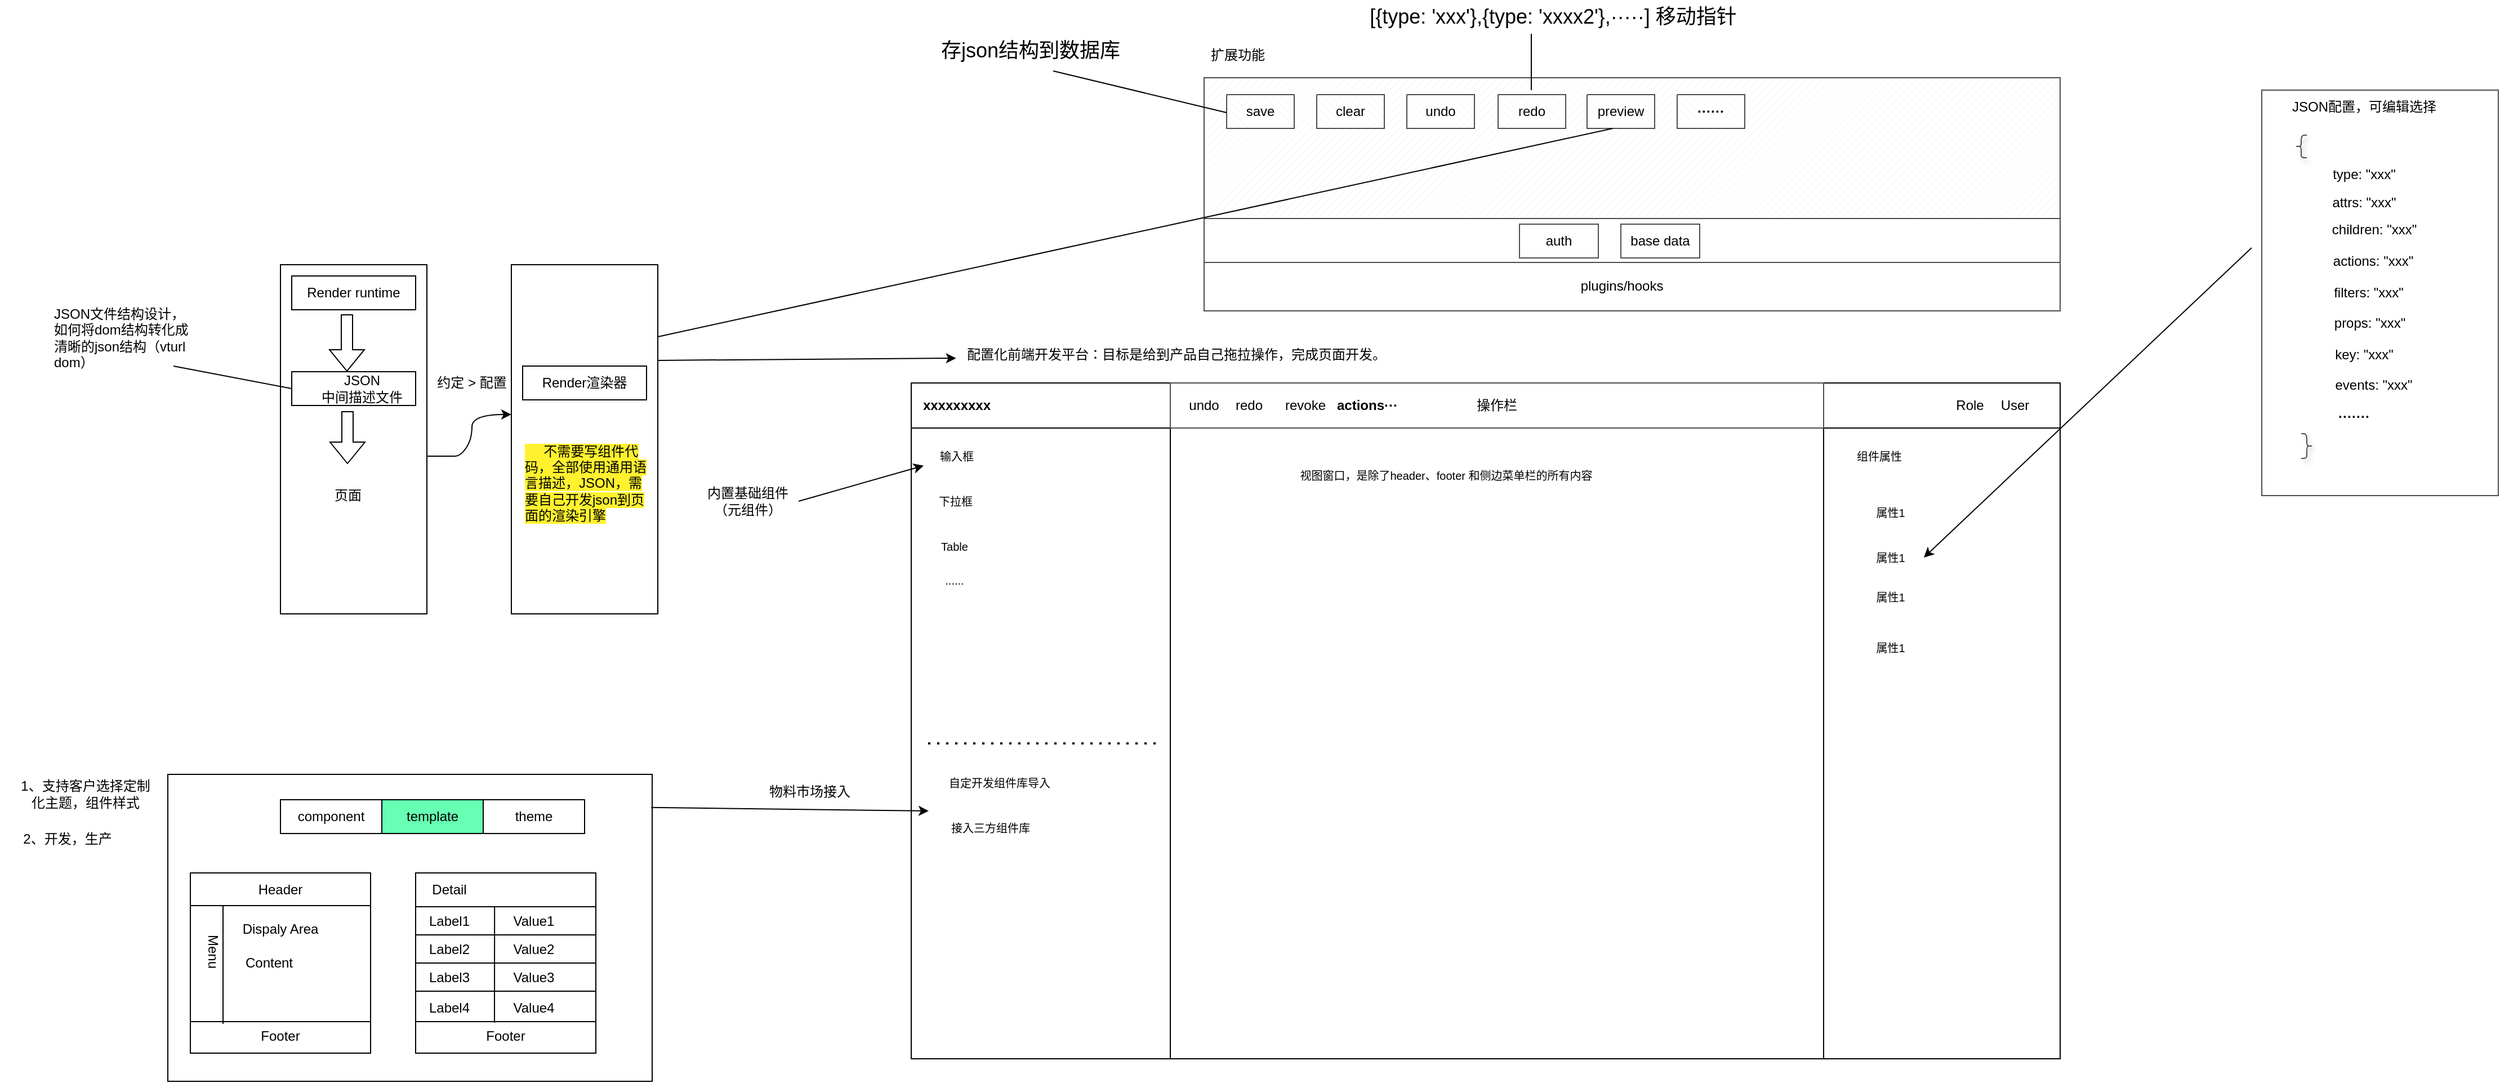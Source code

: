 <mxfile version="16.0.3" type="github">
  <diagram id="rx1oDeuhlW_kaDRLecYM" name="Page-1">
    <mxGraphModel dx="2249" dy="762" grid="1" gridSize="10" guides="1" tooltips="1" connect="1" arrows="1" fold="1" page="1" pageScale="1" pageWidth="827" pageHeight="1169" math="0" shadow="0">
      <root>
        <mxCell id="0" />
        <mxCell id="1" parent="0" />
        <mxCell id="uHuRW-FFPJboJH1VIYBR-19" value="" style="rounded=0;whiteSpace=wrap;html=1;fillColor=#FFFFFF;" vertex="1" parent="1">
          <mxGeometry x="-10" y="727.5" width="430" height="272.5" as="geometry" />
        </mxCell>
        <mxCell id="u4IvgcetQXjWhXc85SeZ-1" value="配置化前端开发平台：目标是给到产品自己拖拉操作，完成页面开发。" style="text;html=1;resizable=0;autosize=1;align=center;verticalAlign=middle;points=[];fillColor=none;strokeColor=none;rounded=0;" parent="1" vertex="1">
          <mxGeometry x="690" y="345" width="390" height="20" as="geometry" />
        </mxCell>
        <mxCell id="u4IvgcetQXjWhXc85SeZ-4" value="" style="rounded=0;whiteSpace=wrap;html=1;" parent="1" vertex="1">
          <mxGeometry x="650" y="380" width="1020" height="600" as="geometry" />
        </mxCell>
        <mxCell id="u4IvgcetQXjWhXc85SeZ-5" value="" style="rounded=0;whiteSpace=wrap;html=1;" parent="1" vertex="1">
          <mxGeometry x="650" y="420" width="230" height="560" as="geometry" />
        </mxCell>
        <mxCell id="u4IvgcetQXjWhXc85SeZ-6" value="" style="rounded=0;whiteSpace=wrap;html=1;" parent="1" vertex="1">
          <mxGeometry x="1460" y="420" width="210" height="560" as="geometry" />
        </mxCell>
        <mxCell id="u4IvgcetQXjWhXc85SeZ-8" value="&lt;b&gt;xxxxxxxxx&lt;/b&gt;" style="text;html=1;strokeColor=none;fillColor=none;align=center;verticalAlign=middle;whiteSpace=wrap;rounded=0;" parent="1" vertex="1">
          <mxGeometry x="652.25" y="390" width="76.5" height="20" as="geometry" />
        </mxCell>
        <mxCell id="u4IvgcetQXjWhXc85SeZ-9" value="&lt;font style=&quot;font-size: 10px&quot;&gt;输入框&lt;/font&gt;" style="text;html=1;strokeColor=none;fillColor=none;align=center;verticalAlign=middle;whiteSpace=wrap;rounded=0;" parent="1" vertex="1">
          <mxGeometry x="661" y="430" width="59" height="30" as="geometry" />
        </mxCell>
        <mxCell id="u4IvgcetQXjWhXc85SeZ-11" value="&lt;font style=&quot;font-size: 10px&quot;&gt;下拉框&lt;/font&gt;" style="text;html=1;strokeColor=none;fillColor=none;align=center;verticalAlign=middle;whiteSpace=wrap;rounded=0;" parent="1" vertex="1">
          <mxGeometry x="660" y="470" width="59" height="30" as="geometry" />
        </mxCell>
        <mxCell id="u4IvgcetQXjWhXc85SeZ-13" value="&lt;font style=&quot;font-size: 10px&quot;&gt;Table&lt;/font&gt;" style="text;html=1;strokeColor=none;fillColor=none;align=center;verticalAlign=middle;whiteSpace=wrap;rounded=0;" parent="1" vertex="1">
          <mxGeometry x="659" y="510" width="59" height="30" as="geometry" />
        </mxCell>
        <mxCell id="u4IvgcetQXjWhXc85SeZ-14" value="&lt;font style=&quot;font-size: 10px&quot;&gt;......&lt;/font&gt;" style="text;html=1;strokeColor=none;fillColor=none;align=center;verticalAlign=middle;whiteSpace=wrap;rounded=0;" parent="1" vertex="1">
          <mxGeometry x="659" y="540" width="59" height="30" as="geometry" />
        </mxCell>
        <mxCell id="u4IvgcetQXjWhXc85SeZ-15" value="&lt;span style=&quot;font-size: 10px&quot;&gt;组件属性&lt;/span&gt;" style="text;html=1;strokeColor=none;fillColor=none;align=center;verticalAlign=middle;whiteSpace=wrap;rounded=0;" parent="1" vertex="1">
          <mxGeometry x="1480" y="430" width="59" height="30" as="geometry" />
        </mxCell>
        <mxCell id="u4IvgcetQXjWhXc85SeZ-16" value="&lt;span style=&quot;font-size: 10px&quot;&gt;属性1&lt;/span&gt;" style="text;html=1;strokeColor=none;fillColor=none;align=center;verticalAlign=middle;whiteSpace=wrap;rounded=0;" parent="1" vertex="1">
          <mxGeometry x="1490" y="480" width="59" height="30" as="geometry" />
        </mxCell>
        <mxCell id="u4IvgcetQXjWhXc85SeZ-17" value="&lt;span style=&quot;font-size: 10px&quot;&gt;属性1&lt;/span&gt;" style="text;html=1;strokeColor=none;fillColor=none;align=center;verticalAlign=middle;whiteSpace=wrap;rounded=0;" parent="1" vertex="1">
          <mxGeometry x="1490" y="520" width="59" height="30" as="geometry" />
        </mxCell>
        <mxCell id="u4IvgcetQXjWhXc85SeZ-18" value="&lt;span style=&quot;font-size: 10px&quot;&gt;属性1&lt;/span&gt;" style="text;html=1;strokeColor=none;fillColor=none;align=center;verticalAlign=middle;whiteSpace=wrap;rounded=0;" parent="1" vertex="1">
          <mxGeometry x="1490" y="555" width="59" height="30" as="geometry" />
        </mxCell>
        <mxCell id="u4IvgcetQXjWhXc85SeZ-19" value="&lt;span style=&quot;font-size: 10px&quot;&gt;属性1&lt;/span&gt;" style="text;html=1;strokeColor=none;fillColor=none;align=center;verticalAlign=middle;whiteSpace=wrap;rounded=0;" parent="1" vertex="1">
          <mxGeometry x="1490" y="600" width="59" height="30" as="geometry" />
        </mxCell>
        <mxCell id="u4IvgcetQXjWhXc85SeZ-20" value="&lt;span style=&quot;font-size: 10px&quot;&gt;视图窗口，是除了header、footer 和侧边菜单栏的所有内容&lt;br&gt;&lt;/span&gt;" style="text;html=1;strokeColor=none;fillColor=none;align=center;verticalAlign=middle;whiteSpace=wrap;rounded=0;" parent="1" vertex="1">
          <mxGeometry x="960" y="447" width="330" height="30" as="geometry" />
        </mxCell>
        <mxCell id="uHuRW-FFPJboJH1VIYBR-1" value="内置基础组件（元组件）" style="text;html=1;strokeColor=none;fillColor=none;align=center;verticalAlign=middle;whiteSpace=wrap;rounded=0;" vertex="1" parent="1">
          <mxGeometry x="460" y="470" width="90" height="30" as="geometry" />
        </mxCell>
        <mxCell id="uHuRW-FFPJboJH1VIYBR-3" value="" style="endArrow=classic;html=1;rounded=0;exitX=1;exitY=0.5;exitDx=0;exitDy=0;" edge="1" parent="1" source="uHuRW-FFPJboJH1VIYBR-1" target="u4IvgcetQXjWhXc85SeZ-9">
          <mxGeometry width="50" height="50" relative="1" as="geometry">
            <mxPoint x="560" y="400" as="sourcePoint" />
            <mxPoint x="670" y="470" as="targetPoint" />
          </mxGeometry>
        </mxCell>
        <mxCell id="uHuRW-FFPJboJH1VIYBR-6" value="" style="endArrow=classic;html=1;rounded=0;entryX=0;entryY=0;entryDx=0;entryDy=0;exitX=0.998;exitY=0.108;exitDx=0;exitDy=0;exitPerimeter=0;" edge="1" parent="1" source="uHuRW-FFPJboJH1VIYBR-19" target="uHuRW-FFPJboJH1VIYBR-10">
          <mxGeometry width="50" height="50" relative="1" as="geometry">
            <mxPoint x="470" y="760" as="sourcePoint" />
            <mxPoint x="580" y="790" as="targetPoint" />
          </mxGeometry>
        </mxCell>
        <mxCell id="uHuRW-FFPJboJH1VIYBR-7" value="&lt;span style=&quot;font-size: 10px&quot;&gt;自定开发组件库导入&lt;/span&gt;" style="text;html=1;strokeColor=none;fillColor=none;align=center;verticalAlign=middle;whiteSpace=wrap;rounded=0;" vertex="1" parent="1">
          <mxGeometry x="665.5" y="720" width="124.5" height="30" as="geometry" />
        </mxCell>
        <mxCell id="uHuRW-FFPJboJH1VIYBR-8" value="" style="endArrow=none;dashed=1;html=1;dashPattern=1 3;strokeWidth=2;rounded=0;" edge="1" parent="1">
          <mxGeometry width="50" height="50" relative="1" as="geometry">
            <mxPoint x="665" y="700" as="sourcePoint" />
            <mxPoint x="870" y="700" as="targetPoint" />
          </mxGeometry>
        </mxCell>
        <mxCell id="uHuRW-FFPJboJH1VIYBR-10" value="&lt;span style=&quot;font-size: 10px&quot;&gt;接入三方组件库&lt;/span&gt;" style="text;html=1;strokeColor=none;fillColor=none;align=center;verticalAlign=middle;whiteSpace=wrap;rounded=0;" vertex="1" parent="1">
          <mxGeometry x="665.5" y="760" width="109" height="30" as="geometry" />
        </mxCell>
        <mxCell id="uHuRW-FFPJboJH1VIYBR-11" value="物料市场接入" style="text;html=1;strokeColor=none;fillColor=none;align=center;verticalAlign=middle;whiteSpace=wrap;rounded=0;rotation=0;" vertex="1" parent="1">
          <mxGeometry x="520" y="727.5" width="80" height="30" as="geometry" />
        </mxCell>
        <mxCell id="uHuRW-FFPJboJH1VIYBR-14" value="1、支持客户选择定制化主题，组件样式" style="text;html=1;strokeColor=none;fillColor=none;align=center;verticalAlign=middle;whiteSpace=wrap;rounded=0;" vertex="1" parent="1">
          <mxGeometry x="-143" y="730" width="120" height="30" as="geometry" />
        </mxCell>
        <mxCell id="uHuRW-FFPJboJH1VIYBR-15" value="component" style="rounded=0;whiteSpace=wrap;html=1;" vertex="1" parent="1">
          <mxGeometry x="90" y="750" width="90" height="30" as="geometry" />
        </mxCell>
        <mxCell id="uHuRW-FFPJboJH1VIYBR-16" value="template" style="rounded=0;whiteSpace=wrap;html=1;fillColor=#66FFB3;" vertex="1" parent="1">
          <mxGeometry x="180" y="750" width="90" height="30" as="geometry" />
        </mxCell>
        <mxCell id="uHuRW-FFPJboJH1VIYBR-17" value="theme" style="rounded=0;whiteSpace=wrap;html=1;" vertex="1" parent="1">
          <mxGeometry x="270" y="750" width="90" height="30" as="geometry" />
        </mxCell>
        <mxCell id="uHuRW-FFPJboJH1VIYBR-18" value="" style="whiteSpace=wrap;html=1;aspect=fixed;fillColor=#FFFFFF;" vertex="1" parent="1">
          <mxGeometry x="10" y="815" width="160" height="160" as="geometry" />
        </mxCell>
        <mxCell id="uHuRW-FFPJboJH1VIYBR-20" value="Header" style="text;html=1;strokeColor=none;fillColor=none;align=center;verticalAlign=middle;whiteSpace=wrap;rounded=0;" vertex="1" parent="1">
          <mxGeometry x="60" y="815" width="60" height="30" as="geometry" />
        </mxCell>
        <mxCell id="uHuRW-FFPJboJH1VIYBR-21" value="Footer" style="text;html=1;strokeColor=none;fillColor=none;align=center;verticalAlign=middle;whiteSpace=wrap;rounded=0;" vertex="1" parent="1">
          <mxGeometry x="60" y="945" width="60" height="30" as="geometry" />
        </mxCell>
        <mxCell id="uHuRW-FFPJboJH1VIYBR-23" value="" style="endArrow=none;html=1;rounded=0;" edge="1" parent="1">
          <mxGeometry width="50" height="50" relative="1" as="geometry">
            <mxPoint x="10" y="844" as="sourcePoint" />
            <mxPoint x="170" y="844" as="targetPoint" />
            <Array as="points">
              <mxPoint x="170" y="844" />
            </Array>
          </mxGeometry>
        </mxCell>
        <mxCell id="uHuRW-FFPJboJH1VIYBR-24" value="" style="endArrow=none;html=1;rounded=0;" edge="1" parent="1">
          <mxGeometry width="50" height="50" relative="1" as="geometry">
            <mxPoint x="10" y="947" as="sourcePoint" />
            <mxPoint x="170" y="947" as="targetPoint" />
            <Array as="points">
              <mxPoint x="170" y="947" />
            </Array>
          </mxGeometry>
        </mxCell>
        <mxCell id="uHuRW-FFPJboJH1VIYBR-26" value="" style="endArrow=none;html=1;rounded=0;" edge="1" parent="1">
          <mxGeometry width="50" height="50" relative="1" as="geometry">
            <mxPoint x="39" y="949" as="sourcePoint" />
            <mxPoint x="39" y="949" as="targetPoint" />
            <Array as="points">
              <mxPoint x="39" y="844" />
            </Array>
          </mxGeometry>
        </mxCell>
        <mxCell id="uHuRW-FFPJboJH1VIYBR-27" value="Menu" style="text;html=1;strokeColor=none;fillColor=none;align=center;verticalAlign=middle;whiteSpace=wrap;rounded=0;rotation=90;" vertex="1" parent="1">
          <mxGeometry y="870" width="60" height="30" as="geometry" />
        </mxCell>
        <mxCell id="uHuRW-FFPJboJH1VIYBR-28" value="Dispaly Area" style="text;html=1;strokeColor=none;fillColor=none;align=center;verticalAlign=middle;whiteSpace=wrap;rounded=0;" vertex="1" parent="1">
          <mxGeometry x="50" y="850" width="80" height="30" as="geometry" />
        </mxCell>
        <mxCell id="uHuRW-FFPJboJH1VIYBR-29" value="Content&lt;br&gt;" style="text;html=1;strokeColor=none;fillColor=none;align=center;verticalAlign=middle;whiteSpace=wrap;rounded=0;" vertex="1" parent="1">
          <mxGeometry x="50" y="880" width="60" height="30" as="geometry" />
        </mxCell>
        <mxCell id="uHuRW-FFPJboJH1VIYBR-39" value="" style="whiteSpace=wrap;html=1;aspect=fixed;fillColor=#FFFFFF;" vertex="1" parent="1">
          <mxGeometry x="210" y="815" width="160" height="160" as="geometry" />
        </mxCell>
        <mxCell id="uHuRW-FFPJboJH1VIYBR-40" value="Detail" style="text;html=1;strokeColor=none;fillColor=none;align=center;verticalAlign=middle;whiteSpace=wrap;rounded=0;" vertex="1" parent="1">
          <mxGeometry x="210" y="815" width="60" height="30" as="geometry" />
        </mxCell>
        <mxCell id="uHuRW-FFPJboJH1VIYBR-41" value="Footer" style="text;html=1;strokeColor=none;fillColor=none;align=center;verticalAlign=middle;whiteSpace=wrap;rounded=0;" vertex="1" parent="1">
          <mxGeometry x="260" y="945" width="60" height="30" as="geometry" />
        </mxCell>
        <mxCell id="uHuRW-FFPJboJH1VIYBR-43" value="" style="endArrow=none;html=1;rounded=0;" edge="1" parent="1">
          <mxGeometry width="50" height="50" relative="1" as="geometry">
            <mxPoint x="210" y="947" as="sourcePoint" />
            <mxPoint x="370" y="947" as="targetPoint" />
            <Array as="points">
              <mxPoint x="370" y="947" />
            </Array>
          </mxGeometry>
        </mxCell>
        <mxCell id="uHuRW-FFPJboJH1VIYBR-48" value="" style="rounded=0;whiteSpace=wrap;html=1;fillColor=#FFFFFF;" vertex="1" parent="1">
          <mxGeometry x="210" y="845" width="160" height="25" as="geometry" />
        </mxCell>
        <mxCell id="uHuRW-FFPJboJH1VIYBR-49" value="" style="rounded=0;whiteSpace=wrap;html=1;fillColor=#FFFFFF;" vertex="1" parent="1">
          <mxGeometry x="210" y="870" width="160" height="25" as="geometry" />
        </mxCell>
        <mxCell id="uHuRW-FFPJboJH1VIYBR-50" value="" style="rounded=0;whiteSpace=wrap;html=1;fillColor=#FFFFFF;" vertex="1" parent="1">
          <mxGeometry x="210" y="895" width="160" height="25" as="geometry" />
        </mxCell>
        <mxCell id="uHuRW-FFPJboJH1VIYBR-51" value="" style="endArrow=none;html=1;rounded=0;entryX=0.438;entryY=0.08;entryDx=0;entryDy=0;entryPerimeter=0;" edge="1" parent="1">
          <mxGeometry width="50" height="50" relative="1" as="geometry">
            <mxPoint x="280" y="948" as="sourcePoint" />
            <mxPoint x="280.08" y="845" as="targetPoint" />
          </mxGeometry>
        </mxCell>
        <mxCell id="uHuRW-FFPJboJH1VIYBR-52" value="Label1" style="text;html=1;strokeColor=none;fillColor=none;align=center;verticalAlign=middle;whiteSpace=wrap;rounded=0;" vertex="1" parent="1">
          <mxGeometry x="210" y="842.5" width="60" height="30" as="geometry" />
        </mxCell>
        <mxCell id="uHuRW-FFPJboJH1VIYBR-54" value="Label3" style="text;html=1;strokeColor=none;fillColor=none;align=center;verticalAlign=middle;whiteSpace=wrap;rounded=0;" vertex="1" parent="1">
          <mxGeometry x="210" y="892.5" width="60" height="30" as="geometry" />
        </mxCell>
        <mxCell id="uHuRW-FFPJboJH1VIYBR-55" value="Label4" style="text;html=1;strokeColor=none;fillColor=none;align=center;verticalAlign=middle;whiteSpace=wrap;rounded=0;" vertex="1" parent="1">
          <mxGeometry x="210" y="920" width="60" height="30" as="geometry" />
        </mxCell>
        <mxCell id="uHuRW-FFPJboJH1VIYBR-56" value="Label2" style="text;html=1;strokeColor=none;fillColor=none;align=center;verticalAlign=middle;whiteSpace=wrap;rounded=0;" vertex="1" parent="1">
          <mxGeometry x="210" y="867.5" width="60" height="30" as="geometry" />
        </mxCell>
        <mxCell id="uHuRW-FFPJboJH1VIYBR-57" value="Value1" style="text;html=1;strokeColor=none;fillColor=none;align=center;verticalAlign=middle;whiteSpace=wrap;rounded=0;" vertex="1" parent="1">
          <mxGeometry x="285" y="842.5" width="60" height="30" as="geometry" />
        </mxCell>
        <mxCell id="uHuRW-FFPJboJH1VIYBR-58" value="Value3" style="text;html=1;strokeColor=none;fillColor=none;align=center;verticalAlign=middle;whiteSpace=wrap;rounded=0;" vertex="1" parent="1">
          <mxGeometry x="285" y="892.5" width="60" height="30" as="geometry" />
        </mxCell>
        <mxCell id="uHuRW-FFPJboJH1VIYBR-59" value="Value4" style="text;html=1;strokeColor=none;fillColor=none;align=center;verticalAlign=middle;whiteSpace=wrap;rounded=0;" vertex="1" parent="1">
          <mxGeometry x="285" y="920" width="60" height="30" as="geometry" />
        </mxCell>
        <mxCell id="uHuRW-FFPJboJH1VIYBR-62" value="Value2" style="text;html=1;strokeColor=none;fillColor=none;align=center;verticalAlign=middle;whiteSpace=wrap;rounded=0;" vertex="1" parent="1">
          <mxGeometry x="285" y="867.5" width="60" height="30" as="geometry" />
        </mxCell>
        <mxCell id="uHuRW-FFPJboJH1VIYBR-63" value="2、开发，生产" style="text;html=1;strokeColor=none;fillColor=none;align=center;verticalAlign=middle;whiteSpace=wrap;rounded=0;" vertex="1" parent="1">
          <mxGeometry x="-159" y="770" width="120" height="30" as="geometry" />
        </mxCell>
        <mxCell id="uHuRW-FFPJboJH1VIYBR-64" value="" style="rounded=0;whiteSpace=wrap;html=1;fillColor=#FFFFFF;" vertex="1" parent="1">
          <mxGeometry x="90" y="275" width="130" height="310" as="geometry" />
        </mxCell>
        <mxCell id="uHuRW-FFPJboJH1VIYBR-67" value="" style="rounded=0;whiteSpace=wrap;html=1;fillColor=#FFFFFF;" vertex="1" parent="1">
          <mxGeometry x="100" y="285" width="110" height="30" as="geometry" />
        </mxCell>
        <mxCell id="uHuRW-FFPJboJH1VIYBR-68" value="Render runtime" style="text;html=1;strokeColor=none;fillColor=none;align=center;verticalAlign=middle;whiteSpace=wrap;rounded=0;" vertex="1" parent="1">
          <mxGeometry x="105" y="285" width="100" height="30" as="geometry" />
        </mxCell>
        <mxCell id="uHuRW-FFPJboJH1VIYBR-69" value="" style="rounded=0;whiteSpace=wrap;html=1;fillColor=#FFFFFF;" vertex="1" parent="1">
          <mxGeometry x="100" y="370" width="110" height="30" as="geometry" />
        </mxCell>
        <mxCell id="uHuRW-FFPJboJH1VIYBR-71" value="JSON&lt;br&gt;中间描述文件" style="text;html=1;strokeColor=none;fillColor=none;align=center;verticalAlign=middle;whiteSpace=wrap;rounded=0;" vertex="1" parent="1">
          <mxGeometry x="105" y="370" width="115" height="30" as="geometry" />
        </mxCell>
        <mxCell id="uHuRW-FFPJboJH1VIYBR-72" value="页面" style="text;html=1;strokeColor=none;fillColor=none;align=center;verticalAlign=middle;whiteSpace=wrap;rounded=0;" vertex="1" parent="1">
          <mxGeometry x="100" y="465" width="100" height="30" as="geometry" />
        </mxCell>
        <mxCell id="uHuRW-FFPJboJH1VIYBR-73" value="" style="shape=flexArrow;endArrow=classic;html=1;rounded=0;exitX=0.44;exitY=1.133;exitDx=0;exitDy=0;exitPerimeter=0;" edge="1" parent="1" source="uHuRW-FFPJboJH1VIYBR-68">
          <mxGeometry width="50" height="50" relative="1" as="geometry">
            <mxPoint x="490" y="565" as="sourcePoint" />
            <mxPoint x="149" y="370" as="targetPoint" />
          </mxGeometry>
        </mxCell>
        <mxCell id="uHuRW-FFPJboJH1VIYBR-74" value="" style="shape=flexArrow;endArrow=classic;html=1;rounded=0;exitX=0.44;exitY=1.133;exitDx=0;exitDy=0;exitPerimeter=0;entryX=0.44;entryY=-0.133;entryDx=0;entryDy=0;entryPerimeter=0;" edge="1" parent="1">
          <mxGeometry width="50" height="50" relative="1" as="geometry">
            <mxPoint x="149.5" y="405" as="sourcePoint" />
            <mxPoint x="149.5" y="452.02" as="targetPoint" />
          </mxGeometry>
        </mxCell>
        <mxCell id="uHuRW-FFPJboJH1VIYBR-75" value="" style="rounded=0;whiteSpace=wrap;html=1;fillColor=#FFFFFF;" vertex="1" parent="1">
          <mxGeometry x="295" y="275" width="130" height="310" as="geometry" />
        </mxCell>
        <mxCell id="uHuRW-FFPJboJH1VIYBR-76" value="" style="rounded=0;whiteSpace=wrap;html=1;fillColor=#FFFFFF;" vertex="1" parent="1">
          <mxGeometry x="305" y="365" width="110" height="30" as="geometry" />
        </mxCell>
        <mxCell id="uHuRW-FFPJboJH1VIYBR-77" value="Render渲染器" style="text;html=1;strokeColor=none;fillColor=none;align=center;verticalAlign=middle;whiteSpace=wrap;rounded=0;" vertex="1" parent="1">
          <mxGeometry x="310" y="365" width="100" height="30" as="geometry" />
        </mxCell>
        <mxCell id="uHuRW-FFPJboJH1VIYBR-85" value="" style="curved=1;endArrow=classic;html=1;rounded=0;entryX=0;entryY=0.429;entryDx=0;entryDy=0;entryPerimeter=0;" edge="1" parent="1" target="uHuRW-FFPJboJH1VIYBR-75">
          <mxGeometry width="50" height="50" relative="1" as="geometry">
            <mxPoint x="220" y="445" as="sourcePoint" />
            <mxPoint x="270" y="395" as="targetPoint" />
            <Array as="points">
              <mxPoint x="240" y="445" />
              <mxPoint x="250" y="445" />
              <mxPoint x="260" y="430" />
              <mxPoint x="260" y="408" />
            </Array>
          </mxGeometry>
        </mxCell>
        <mxCell id="uHuRW-FFPJboJH1VIYBR-89" value="&lt;span style=&quot;background-color: rgb(255 , 241 , 46)&quot;&gt;&amp;nbsp; &amp;nbsp; &amp;nbsp;不需要写组件代码，全部使用通用语言描述，JSON，需要自己开发json到页面的渲染引擎&lt;/span&gt;" style="text;html=1;strokeColor=none;fillColor=none;align=left;verticalAlign=middle;whiteSpace=wrap;rounded=0;" vertex="1" parent="1">
          <mxGeometry x="305" y="404" width="115" height="130" as="geometry" />
        </mxCell>
        <mxCell id="uHuRW-FFPJboJH1VIYBR-93" value="JSON文件结构设计，如何将dom结构转化成清晰的json结构（vturl dom）" style="text;html=1;strokeColor=none;fillColor=none;align=left;verticalAlign=middle;whiteSpace=wrap;rounded=0;labelBackgroundColor=#FFFFFF;" vertex="1" parent="1">
          <mxGeometry x="-113" y="300" width="123" height="80" as="geometry" />
        </mxCell>
        <mxCell id="uHuRW-FFPJboJH1VIYBR-94" value="" style="endArrow=none;html=1;rounded=0;entryX=0;entryY=0.5;entryDx=0;entryDy=0;" edge="1" parent="1">
          <mxGeometry width="50" height="50" relative="1" as="geometry">
            <mxPoint x="-5" y="365" as="sourcePoint" />
            <mxPoint x="100" y="385" as="targetPoint" />
          </mxGeometry>
        </mxCell>
        <mxCell id="uHuRW-FFPJboJH1VIYBR-95" value="约定 &amp;gt; 配置" style="text;html=1;strokeColor=none;fillColor=none;align=center;verticalAlign=middle;whiteSpace=wrap;rounded=0;labelBackgroundColor=#FFFFFF;" vertex="1" parent="1">
          <mxGeometry x="215" y="365" width="90" height="30" as="geometry" />
        </mxCell>
        <mxCell id="uHuRW-FFPJboJH1VIYBR-99" value="" style="rounded=0;whiteSpace=wrap;html=1;labelBackgroundColor=#FFFFFF;strokeColor=#4D4D4D;fillColor=#FFFFFF;" vertex="1" parent="1">
          <mxGeometry x="1849" y="120" width="210" height="360" as="geometry" />
        </mxCell>
        <mxCell id="uHuRW-FFPJboJH1VIYBR-100" value="JSON配置，可编辑选择" style="text;html=1;strokeColor=none;fillColor=none;align=center;verticalAlign=middle;whiteSpace=wrap;rounded=0;shadow=1;labelBackgroundColor=#FFFFFF;" vertex="1" parent="1">
          <mxGeometry x="1840" y="120" width="200" height="30" as="geometry" />
        </mxCell>
        <mxCell id="uHuRW-FFPJboJH1VIYBR-102" value="" style="shape=curlyBracket;whiteSpace=wrap;html=1;rounded=1;shadow=1;labelBackgroundColor=#FFFFFF;strokeColor=#4D4D4D;fillColor=#FFFFFF;" vertex="1" parent="1">
          <mxGeometry x="1879" y="160" width="10" height="20" as="geometry" />
        </mxCell>
        <mxCell id="uHuRW-FFPJboJH1VIYBR-107" value="type: &quot;xxx&quot;" style="text;html=1;strokeColor=none;fillColor=none;align=center;verticalAlign=middle;whiteSpace=wrap;rounded=0;shadow=1;labelBackgroundColor=#FFFFFF;" vertex="1" parent="1">
          <mxGeometry x="1910" y="180" width="60" height="30" as="geometry" />
        </mxCell>
        <mxCell id="uHuRW-FFPJboJH1VIYBR-110" value="attrs: &quot;xxx&quot;" style="text;html=1;strokeColor=none;fillColor=none;align=center;verticalAlign=middle;whiteSpace=wrap;rounded=0;shadow=1;labelBackgroundColor=#FFFFFF;" vertex="1" parent="1">
          <mxGeometry x="1910" y="205" width="60" height="30" as="geometry" />
        </mxCell>
        <mxCell id="uHuRW-FFPJboJH1VIYBR-111" value="children: &quot;xxx&quot;" style="text;html=1;strokeColor=none;fillColor=none;align=center;verticalAlign=middle;whiteSpace=wrap;rounded=0;shadow=1;labelBackgroundColor=#FFFFFF;" vertex="1" parent="1">
          <mxGeometry x="1909" y="229" width="80" height="30" as="geometry" />
        </mxCell>
        <mxCell id="uHuRW-FFPJboJH1VIYBR-112" value="actions: &quot;xxx&quot;" style="text;html=1;strokeColor=none;fillColor=none;align=center;verticalAlign=middle;whiteSpace=wrap;rounded=0;shadow=1;labelBackgroundColor=#FFFFFF;" vertex="1" parent="1">
          <mxGeometry x="1908" y="257" width="80" height="30" as="geometry" />
        </mxCell>
        <mxCell id="uHuRW-FFPJboJH1VIYBR-113" value="filters: &quot;xxx&quot;" style="text;html=1;strokeColor=none;fillColor=none;align=center;verticalAlign=middle;whiteSpace=wrap;rounded=0;shadow=1;labelBackgroundColor=#FFFFFF;" vertex="1" parent="1">
          <mxGeometry x="1909" y="285" width="70" height="30" as="geometry" />
        </mxCell>
        <mxCell id="uHuRW-FFPJboJH1VIYBR-114" value="props: &quot;xxx&quot;" style="text;html=1;strokeColor=none;fillColor=none;align=center;verticalAlign=middle;whiteSpace=wrap;rounded=0;shadow=1;labelBackgroundColor=#FFFFFF;" vertex="1" parent="1">
          <mxGeometry x="1910" y="312" width="70" height="30" as="geometry" />
        </mxCell>
        <mxCell id="uHuRW-FFPJboJH1VIYBR-115" value="key: &quot;xxx&quot;" style="text;html=1;strokeColor=none;fillColor=none;align=center;verticalAlign=middle;whiteSpace=wrap;rounded=0;shadow=1;labelBackgroundColor=#FFFFFF;" vertex="1" parent="1">
          <mxGeometry x="1905" y="340" width="70" height="30" as="geometry" />
        </mxCell>
        <mxCell id="uHuRW-FFPJboJH1VIYBR-116" value="events: &quot;xxx&quot;" style="text;html=1;strokeColor=none;fillColor=none;align=center;verticalAlign=middle;whiteSpace=wrap;rounded=0;shadow=1;labelBackgroundColor=#FFFFFF;" vertex="1" parent="1">
          <mxGeometry x="1911" y="367" width="75" height="30" as="geometry" />
        </mxCell>
        <mxCell id="uHuRW-FFPJboJH1VIYBR-117" value="" style="shape=curlyBracket;whiteSpace=wrap;html=1;rounded=1;flipH=1;shadow=1;labelBackgroundColor=#FFFFFF;strokeColor=#4D4D4D;fillColor=#FFFFFF;size=0.5;" vertex="1" parent="1">
          <mxGeometry x="1884" y="425" width="10" height="22" as="geometry" />
        </mxCell>
        <mxCell id="uHuRW-FFPJboJH1VIYBR-120" value="" style="endArrow=classic;html=1;rounded=0;entryX=-0.003;entryY=0.65;entryDx=0;entryDy=0;entryPerimeter=0;exitX=0.992;exitY=0.274;exitDx=0;exitDy=0;exitPerimeter=0;" edge="1" parent="1">
          <mxGeometry width="50" height="50" relative="1" as="geometry">
            <mxPoint x="424.96" y="359.94" as="sourcePoint" />
            <mxPoint x="689.83" y="358" as="targetPoint" />
          </mxGeometry>
        </mxCell>
        <mxCell id="uHuRW-FFPJboJH1VIYBR-121" value="&lt;b&gt;·······&lt;/b&gt;" style="text;html=1;strokeColor=none;fillColor=none;align=center;verticalAlign=middle;whiteSpace=wrap;rounded=0;shadow=1;labelBackgroundColor=#FFFFFF;" vertex="1" parent="1">
          <mxGeometry x="1908" y="395" width="46" height="30" as="geometry" />
        </mxCell>
        <mxCell id="uHuRW-FFPJboJH1VIYBR-122" value="" style="endArrow=classic;html=1;rounded=0;entryX=1;entryY=0.5;entryDx=0;entryDy=0;" edge="1" parent="1" target="u4IvgcetQXjWhXc85SeZ-17">
          <mxGeometry width="50" height="50" relative="1" as="geometry">
            <mxPoint x="1840" y="260" as="sourcePoint" />
            <mxPoint x="1820" y="390" as="targetPoint" />
          </mxGeometry>
        </mxCell>
        <mxCell id="uHuRW-FFPJboJH1VIYBR-123" value="" style="endArrow=none;html=1;rounded=0;exitX=1;exitY=0;exitDx=0;exitDy=0;entryX=0;entryY=0;entryDx=0;entryDy=0;" edge="1" parent="1" source="u4IvgcetQXjWhXc85SeZ-5" target="u4IvgcetQXjWhXc85SeZ-6">
          <mxGeometry width="50" height="50" relative="1" as="geometry">
            <mxPoint x="1090" y="640" as="sourcePoint" />
            <mxPoint x="1140" y="590" as="targetPoint" />
          </mxGeometry>
        </mxCell>
        <mxCell id="uHuRW-FFPJboJH1VIYBR-125" value="User" style="text;html=1;strokeColor=none;fillColor=none;align=center;verticalAlign=middle;whiteSpace=wrap;rounded=0;shadow=1;labelBackgroundColor=#FFFFFF;" vertex="1" parent="1">
          <mxGeometry x="1600" y="385" width="60" height="30" as="geometry" />
        </mxCell>
        <mxCell id="uHuRW-FFPJboJH1VIYBR-128" value="操作栏" style="rounded=0;whiteSpace=wrap;html=1;shadow=0;labelBackgroundColor=#FFFFFF;strokeColor=#4D4D4D;fillColor=#FFFFFF;" vertex="1" parent="1">
          <mxGeometry x="880" y="380" width="580" height="40" as="geometry" />
        </mxCell>
        <mxCell id="uHuRW-FFPJboJH1VIYBR-129" value="Role" style="text;html=1;strokeColor=none;fillColor=none;align=center;verticalAlign=middle;whiteSpace=wrap;rounded=0;shadow=1;labelBackgroundColor=#FFFFFF;" vertex="1" parent="1">
          <mxGeometry x="1560" y="385" width="60" height="30" as="geometry" />
        </mxCell>
        <mxCell id="uHuRW-FFPJboJH1VIYBR-130" value="undo" style="text;html=1;strokeColor=none;fillColor=none;align=center;verticalAlign=middle;whiteSpace=wrap;rounded=0;shadow=1;labelBackgroundColor=#FFFFFF;" vertex="1" parent="1">
          <mxGeometry x="880" y="385" width="60" height="30" as="geometry" />
        </mxCell>
        <mxCell id="uHuRW-FFPJboJH1VIYBR-131" value="redo" style="text;html=1;strokeColor=none;fillColor=none;align=center;verticalAlign=middle;whiteSpace=wrap;rounded=0;shadow=1;labelBackgroundColor=#FFFFFF;" vertex="1" parent="1">
          <mxGeometry x="920" y="385" width="60" height="30" as="geometry" />
        </mxCell>
        <mxCell id="uHuRW-FFPJboJH1VIYBR-133" value="revoke" style="text;html=1;strokeColor=none;fillColor=none;align=center;verticalAlign=middle;whiteSpace=wrap;rounded=0;shadow=1;labelBackgroundColor=#FFFFFF;" vertex="1" parent="1">
          <mxGeometry x="970" y="385" width="60" height="30" as="geometry" />
        </mxCell>
        <mxCell id="uHuRW-FFPJboJH1VIYBR-134" value="&lt;b&gt;actions···&lt;/b&gt;" style="text;html=1;strokeColor=none;fillColor=none;align=center;verticalAlign=middle;whiteSpace=wrap;rounded=0;" vertex="1" parent="1">
          <mxGeometry x="1040" y="390" width="30" height="20" as="geometry" />
        </mxCell>
        <mxCell id="uHuRW-FFPJboJH1VIYBR-137" value="" style="rounded=0;whiteSpace=wrap;html=1;shadow=0;labelBackgroundColor=#FFFFFF;strokeColor=#4D4D4D;fillColor=#FFFFFF;" vertex="1" parent="1">
          <mxGeometry x="910" y="109" width="760" height="207" as="geometry" />
        </mxCell>
        <mxCell id="uHuRW-FFPJboJH1VIYBR-138" value="扩展功能" style="text;html=1;strokeColor=none;fillColor=none;align=center;verticalAlign=middle;whiteSpace=wrap;rounded=0;shadow=0;labelBackgroundColor=#FFFFFF;" vertex="1" parent="1">
          <mxGeometry x="910" y="74" width="60" height="30" as="geometry" />
        </mxCell>
        <mxCell id="uHuRW-FFPJboJH1VIYBR-140" value="" style="rounded=0;whiteSpace=wrap;html=1;shadow=0;labelBackgroundColor=#FFFFFF;strokeColor=#4D4D4D;fillColor=#FFFFFF;" vertex="1" parent="1">
          <mxGeometry x="910" y="264" width="760" height="52" as="geometry" />
        </mxCell>
        <mxCell id="uHuRW-FFPJboJH1VIYBR-141" value="plugins/hooks" style="text;html=1;strokeColor=none;fillColor=none;align=center;verticalAlign=middle;whiteSpace=wrap;rounded=0;shadow=0;labelBackgroundColor=#FFFFFF;" vertex="1" parent="1">
          <mxGeometry x="1251" y="279" width="60" height="30" as="geometry" />
        </mxCell>
        <mxCell id="uHuRW-FFPJboJH1VIYBR-142" value="" style="rounded=0;whiteSpace=wrap;html=1;shadow=0;labelBackgroundColor=#FFFFFF;strokeColor=#4D4D4D;fillColor=#FFFFFF;" vertex="1" parent="1">
          <mxGeometry x="910" y="233" width="760" height="40" as="geometry" />
        </mxCell>
        <mxCell id="uHuRW-FFPJboJH1VIYBR-151" value="" style="rounded=0;whiteSpace=wrap;html=1;shadow=0;labelBackgroundColor=#FFFFFF;strokeColor=#4D4D4D;fillColor=#FFFFFF;" vertex="1" parent="1">
          <mxGeometry x="1190" y="239" width="70" height="30" as="geometry" />
        </mxCell>
        <mxCell id="uHuRW-FFPJboJH1VIYBR-152" value="auth" style="text;html=1;strokeColor=none;fillColor=none;align=center;verticalAlign=middle;whiteSpace=wrap;rounded=0;shadow=0;labelBackgroundColor=#FFFFFF;" vertex="1" parent="1">
          <mxGeometry x="1195" y="239" width="60" height="30" as="geometry" />
        </mxCell>
        <mxCell id="uHuRW-FFPJboJH1VIYBR-153" value="" style="rounded=0;whiteSpace=wrap;html=1;shadow=0;labelBackgroundColor=#FFFFFF;strokeColor=#4D4D4D;fillColor=#FFFFFF;" vertex="1" parent="1">
          <mxGeometry x="1280" y="239" width="70" height="30" as="geometry" />
        </mxCell>
        <mxCell id="uHuRW-FFPJboJH1VIYBR-154" value="base data" style="text;html=1;strokeColor=none;fillColor=none;align=center;verticalAlign=middle;whiteSpace=wrap;rounded=0;shadow=0;labelBackgroundColor=#FFFFFF;" vertex="1" parent="1">
          <mxGeometry x="1285" y="239" width="60" height="30" as="geometry" />
        </mxCell>
        <mxCell id="uHuRW-FFPJboJH1VIYBR-157" value="" style="verticalLabelPosition=bottom;verticalAlign=top;html=1;shape=mxgraph.basic.patternFillRect;fillStyle=diag;step=5;fillStrokeWidth=0.2;fillStrokeColor=#dddddd;shadow=0;labelBackgroundColor=#FFFFFF;strokeColor=#4D4D4D;fillColor=#FFFFFF;" vertex="1" parent="1">
          <mxGeometry x="910" y="109" width="760" height="125" as="geometry" />
        </mxCell>
        <mxCell id="uHuRW-FFPJboJH1VIYBR-159" value="" style="verticalLabelPosition=bottom;verticalAlign=top;html=1;shape=mxgraph.basic.patternFillRect;fillStyle=diagRev;step=5;fillStrokeWidth=0.2;fillStrokeColor=#dddddd;shadow=0;labelBackgroundColor=#FFFFFF;strokeColor=#4D4D4D;fillColor=#FFFFFF;" vertex="1" parent="1">
          <mxGeometry x="930" y="124" width="60" height="30" as="geometry" />
        </mxCell>
        <mxCell id="uHuRW-FFPJboJH1VIYBR-160" value="save" style="text;html=1;strokeColor=none;fillColor=none;align=center;verticalAlign=middle;whiteSpace=wrap;rounded=0;shadow=0;labelBackgroundColor=#FFFFFF;" vertex="1" parent="1">
          <mxGeometry x="930" y="124" width="60" height="30" as="geometry" />
        </mxCell>
        <mxCell id="uHuRW-FFPJboJH1VIYBR-167" value="" style="verticalLabelPosition=bottom;verticalAlign=top;html=1;shape=mxgraph.basic.patternFillRect;fillStyle=diagRev;step=5;fillStrokeWidth=0.2;fillStrokeColor=#dddddd;shadow=0;labelBackgroundColor=#FFFFFF;strokeColor=#4D4D4D;fillColor=#FFFFFF;" vertex="1" parent="1">
          <mxGeometry x="1010" y="124" width="60" height="30" as="geometry" />
        </mxCell>
        <mxCell id="uHuRW-FFPJboJH1VIYBR-168" value="clear" style="text;html=1;strokeColor=none;fillColor=none;align=center;verticalAlign=middle;whiteSpace=wrap;rounded=0;shadow=0;labelBackgroundColor=#FFFFFF;" vertex="1" parent="1">
          <mxGeometry x="1010" y="124" width="60" height="30" as="geometry" />
        </mxCell>
        <mxCell id="uHuRW-FFPJboJH1VIYBR-170" value="" style="verticalLabelPosition=bottom;verticalAlign=top;html=1;shape=mxgraph.basic.patternFillRect;fillStyle=diagRev;step=5;fillStrokeWidth=0.2;fillStrokeColor=#dddddd;shadow=0;labelBackgroundColor=#FFFFFF;strokeColor=#4D4D4D;fillColor=#FFFFFF;" vertex="1" parent="1">
          <mxGeometry x="1090" y="124" width="60" height="30" as="geometry" />
        </mxCell>
        <mxCell id="uHuRW-FFPJboJH1VIYBR-171" value="undo" style="text;html=1;strokeColor=none;fillColor=none;align=center;verticalAlign=middle;whiteSpace=wrap;rounded=0;shadow=0;labelBackgroundColor=#FFFFFF;" vertex="1" parent="1">
          <mxGeometry x="1090" y="124" width="60" height="30" as="geometry" />
        </mxCell>
        <mxCell id="uHuRW-FFPJboJH1VIYBR-172" value="" style="verticalLabelPosition=bottom;verticalAlign=top;html=1;shape=mxgraph.basic.patternFillRect;fillStyle=diagRev;step=5;fillStrokeWidth=0.2;fillStrokeColor=#dddddd;shadow=0;labelBackgroundColor=#FFFFFF;strokeColor=#4D4D4D;fillColor=#FFFFFF;" vertex="1" parent="1">
          <mxGeometry x="1171" y="124" width="60" height="30" as="geometry" />
        </mxCell>
        <mxCell id="uHuRW-FFPJboJH1VIYBR-173" value="redo" style="text;html=1;strokeColor=none;fillColor=none;align=center;verticalAlign=middle;whiteSpace=wrap;rounded=0;shadow=0;labelBackgroundColor=#FFFFFF;" vertex="1" parent="1">
          <mxGeometry x="1171" y="124" width="60" height="30" as="geometry" />
        </mxCell>
        <mxCell id="uHuRW-FFPJboJH1VIYBR-176" value="" style="verticalLabelPosition=bottom;verticalAlign=top;html=1;shape=mxgraph.basic.patternFillRect;fillStyle=diagRev;step=5;fillStrokeWidth=0.2;fillStrokeColor=#dddddd;shadow=0;labelBackgroundColor=#FFFFFF;strokeColor=#4D4D4D;fillColor=#FFFFFF;" vertex="1" parent="1">
          <mxGeometry x="1250" y="124" width="60" height="30" as="geometry" />
        </mxCell>
        <mxCell id="uHuRW-FFPJboJH1VIYBR-177" value="preview" style="text;html=1;strokeColor=none;fillColor=none;align=center;verticalAlign=middle;whiteSpace=wrap;rounded=0;shadow=0;labelBackgroundColor=#FFFFFF;" vertex="1" parent="1">
          <mxGeometry x="1250" y="124" width="60" height="30" as="geometry" />
        </mxCell>
        <mxCell id="uHuRW-FFPJboJH1VIYBR-178" value="" style="verticalLabelPosition=bottom;verticalAlign=top;html=1;shape=mxgraph.basic.patternFillRect;fillStyle=diagRev;step=5;fillStrokeWidth=0.2;fillStrokeColor=#dddddd;shadow=0;labelBackgroundColor=#FFFFFF;strokeColor=#4D4D4D;fillColor=#FFFFFF;" vertex="1" parent="1">
          <mxGeometry x="1330" y="124" width="60" height="30" as="geometry" />
        </mxCell>
        <mxCell id="uHuRW-FFPJboJH1VIYBR-179" value="&lt;b&gt;······&lt;/b&gt;" style="text;html=1;strokeColor=none;fillColor=none;align=center;verticalAlign=middle;whiteSpace=wrap;rounded=0;shadow=0;labelBackgroundColor=#FFFFFF;" vertex="1" parent="1">
          <mxGeometry x="1330" y="124" width="60" height="30" as="geometry" />
        </mxCell>
        <mxCell id="uHuRW-FFPJboJH1VIYBR-180" value="" style="endArrow=none;html=1;rounded=0;entryX=0.484;entryY=0.368;entryDx=0;entryDy=0;entryPerimeter=0;" edge="1" parent="1">
          <mxGeometry width="50" height="50" relative="1" as="geometry">
            <mxPoint x="425" y="339" as="sourcePoint" />
            <mxPoint x="1272.84" y="154" as="targetPoint" />
          </mxGeometry>
        </mxCell>
        <mxCell id="uHuRW-FFPJboJH1VIYBR-185" value="&lt;font style=&quot;font-size: 18px&quot;&gt;[{type: &#39;xxx&#39;},{type: &#39;xxxx2&#39;},·····] 移动指针&lt;/font&gt;" style="text;html=1;strokeColor=none;fillColor=none;align=center;verticalAlign=middle;whiteSpace=wrap;rounded=0;shadow=0;labelBackgroundColor=#FFFFFF;" vertex="1" parent="1">
          <mxGeometry x="1050" y="40" width="340" height="30" as="geometry" />
        </mxCell>
        <mxCell id="uHuRW-FFPJboJH1VIYBR-186" value="" style="endArrow=none;html=1;rounded=0;fontSize=18;" edge="1" parent="1">
          <mxGeometry width="50" height="50" relative="1" as="geometry">
            <mxPoint x="1200.5" y="120" as="sourcePoint" />
            <mxPoint x="1200.5" y="70" as="targetPoint" />
          </mxGeometry>
        </mxCell>
        <mxCell id="uHuRW-FFPJboJH1VIYBR-187" value="&lt;span style=&quot;font-size: 18px&quot;&gt;存json结构到数据库&lt;br&gt;&lt;/span&gt;" style="text;html=1;strokeColor=none;fillColor=none;align=center;verticalAlign=middle;whiteSpace=wrap;rounded=0;shadow=0;labelBackgroundColor=#FFFFFF;" vertex="1" parent="1">
          <mxGeometry x="665.5" y="70" width="180" height="30" as="geometry" />
        </mxCell>
        <mxCell id="uHuRW-FFPJboJH1VIYBR-188" value="" style="endArrow=none;html=1;rounded=0;fontSize=18;exitX=0.614;exitY=1.1;exitDx=0;exitDy=0;exitPerimeter=0;" edge="1" parent="1" source="uHuRW-FFPJboJH1VIYBR-187">
          <mxGeometry width="50" height="50" relative="1" as="geometry">
            <mxPoint x="880" y="190" as="sourcePoint" />
            <mxPoint x="930" y="140" as="targetPoint" />
          </mxGeometry>
        </mxCell>
      </root>
    </mxGraphModel>
  </diagram>
</mxfile>
